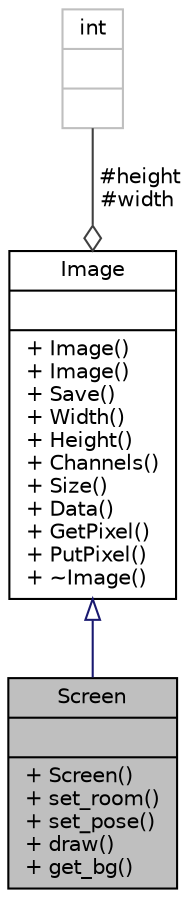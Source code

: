 digraph "Screen"
{
 // LATEX_PDF_SIZE
  edge [fontname="Helvetica",fontsize="10",labelfontname="Helvetica",labelfontsize="10"];
  node [fontname="Helvetica",fontsize="10",shape=record];
  Node1 [label="{Screen\n||+ Screen()\l+ set_room()\l+ set_pose()\l+ draw()\l+ get_bg()\l}",height=0.2,width=0.4,color="black", fillcolor="grey75", style="filled", fontcolor="black",tooltip="Class which represents an abstact of screen plane   on which we'll print the tiles and pther info."];
  Node2 -> Node1 [dir="back",color="midnightblue",fontsize="10",style="solid",arrowtail="onormal",fontname="Helvetica"];
  Node2 [label="{Image\n||+ Image()\l+ Image()\l+ Save()\l+ Width()\l+ Height()\l+ Channels()\l+ Size()\l+ Data()\l+ GetPixel()\l+ PutPixel()\l+ ~Image()\l}",height=0.2,width=0.4,color="black", fillcolor="white", style="filled",URL="$structImage.html",tooltip="Class representation of Image abstraction."];
  Node3 -> Node2 [color="grey25",fontsize="10",style="solid",label=" #height\n#width" ,arrowhead="odiamond",fontname="Helvetica"];
  Node3 [label="{int\n||}",height=0.2,width=0.4,color="grey75", fillcolor="white", style="filled",tooltip=" "];
}
